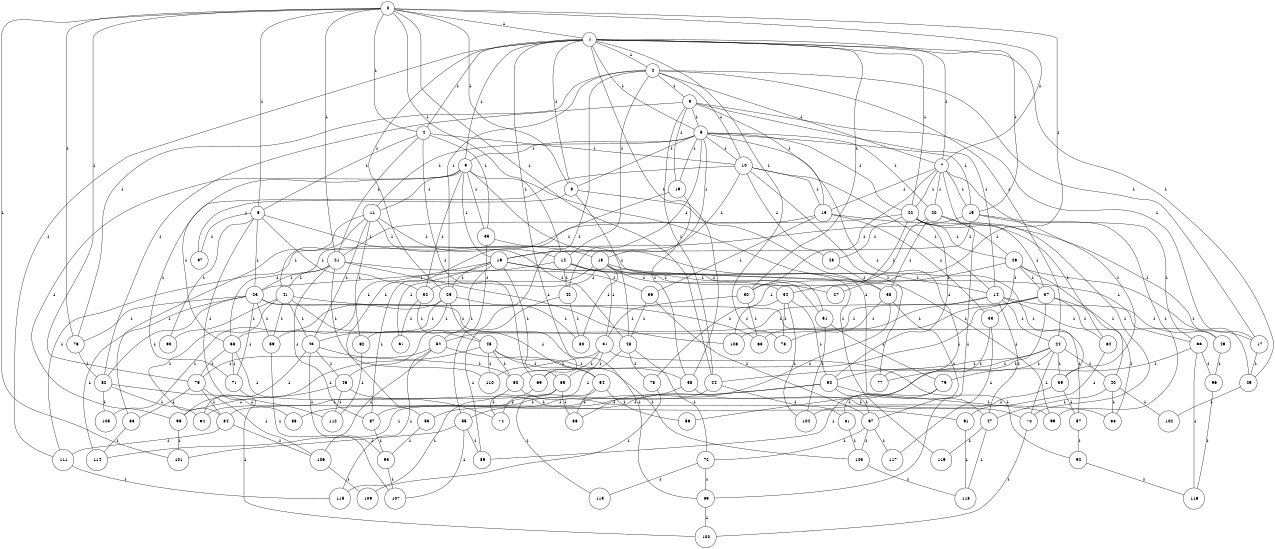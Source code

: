 graph G {
size="8.5,11;"
ratio = "expand;"
fixedsize="true;"
overlap="scale;"
node[shape=circle,width=.12,hight=.12,fontsize=12]
edge[fontsize=12]

0[label=" 0" color=black, pos="1.6667864,1.7824268!"];
1[label=" 1" color=black, pos="2.9961972,0.80103081!"];
2[label=" 2" color=black, pos="0.012705567,0.31980054!"];
3[label=" 3" color=black, pos="0.33641681,2.4461374!"];
4[label=" 4" color=black, pos="2.7087025,0.25306746!"];
5[label=" 5" color=black, pos="2.0022287,0.52819402!"];
6[label=" 6" color=black, pos="2.0044121,0.97457344!"];
7[label=" 7" color=black, pos="0.21420033,0.094289111!"];
8[label=" 8" color=black, pos="1.10362,0.67479096!"];
9[label=" 9" color=black, pos="2.6222004,2.7440584!"];
10[label=" 10" color=black, pos="0.3750127,0.45274727!"];
11[label=" 11" color=black, pos="2.7363072,2.4285282!"];
12[label=" 12" color=black, pos="1.8745867,0.29811896!"];
13[label=" 13" color=black, pos="2.7164888,2.3959458!"];
14[label=" 14" color=black, pos="2.2207321,2.4410571!"];
15[label=" 15" color=black, pos="2.5067675,1.3159191!"];
16[label=" 16" color=black, pos="0.41206215,2.7102047!"];
17[label=" 17" color=black, pos="0.46653186,0.66916853!"];
18[label=" 18" color=black, pos="2.5181221,2.5529741!"];
19[label=" 19" color=black, pos="1.0208005,1.699439!"];
20[label=" 20" color=black, pos="2.6630979,2.7722026!"];
21[label=" 21" color=black, pos="1.8238709,1.1004876!"];
22[label=" 22" color=black, pos="2.5386676,0.47953542!"];
23[label=" 23" color=black, pos="1.076891,2.6558226!"];
24[label=" 24" color=black, pos="1.7861647,1.5232157!"];
25[label=" 25" color=black, pos="0.82029054,2.0942411!"];
26[label=" 26" color=black, pos="1.3143,1.592842!"];
27[label=" 27" color=black, pos="1.6287174,2.2304876!"];
28[label=" 28" color=black, pos="0.28983891,2.671402!"];
29[label=" 29" color=black, pos="0.17083852,2.1583129!"];
30[label=" 30" color=black, pos="1.3134344,1.7549413!"];
31[label=" 31" color=black, pos="2.4333029,1.8792784!"];
32[label=" 32" color=black, pos="2.7767913,2.472164!"];
33[label=" 33" color=black, pos="0.59487832,1.9354945!"];
34[label=" 34" color=black, pos="1.2136203,0.24427877!"];
35[label=" 35" color=black, pos="0.82061744,1.1341529!"];
36[label=" 36" color=black, pos="2.4774565,1.2241662!"];
37[label=" 37" color=black, pos="1.5774446,2.3578012!"];
38[label=" 38" color=black, pos="2.0203274,1.2812043!"];
39[label=" 39" color=black, pos="2.5235064,2.6730978!"];
40[label=" 40" color=black, pos="0.56297683,1.8973795!"];
41[label=" 41" color=black, pos="0.7116669,0.067033469!"];
42[label=" 42" color=black, pos="0.36121051,2.7676248!"];
43[label=" 43" color=black, pos="2.7860786,1.2922843!"];
44[label=" 44" color=black, pos="2.7073327,2.9118302!"];
45[label=" 45" color=black, pos="2.8989296,1.1756563!"];
46[label=" 46" color=black, pos="0.38237385,2.3728872!"];
47[label=" 47" color=black, pos="0.61734324,1.2061779!"];
48[label=" 48" color=black, pos="1.1912468,1.3381752!"];
49[label=" 49" color=black, pos="2.9364315,2.8282009!"];
50[label=" 50" color=black, pos="2.7165209,0.47946994!"];
51[label=" 51" color=black, pos="2.4976034,0.76613469!"];
52[label=" 52" color=black, pos="1.2882048,1.4897134!"];
53[label=" 53" color=black, pos="1.9475963,2.1063914!"];
54[label=" 54" color=black, pos="0.12223022,1.2358504!"];
55[label=" 55" color=black, pos="1.5252636,1.9198935!"];
56[label=" 56" color=black, pos="2.5455857,2.6194241!"];
57[label=" 57" color=black, pos="1.6632775,1.7796592!"];
58[label=" 58" color=black, pos="0.043450624,1.8823979!"];
59[label=" 59" color=black, pos="0.030883387,0.74599015!"];
60[label=" 60" color=black, pos="2.3264975,1.5062225!"];
61[label=" 61" color=black, pos="1.9010733,1.6040639!"];
62[label=" 62" color=black, pos="0.091892486,0.76287697!"];
63[label=" 63" color=black, pos="0.2819425,2.3336665!"];
64[label=" 64" color=black, pos="0.94083926,2.3095454!"];
65[label=" 65" color=black, pos="1.4007156,1.9839151!"];
66[label=" 66" color=black, pos="0.34833378,0.98522025!"];
67[label=" 67" color=black, pos="2.5148457,1.6983053!"];
68[label=" 68" color=black, pos="0.96691399,2.1154369!"];
69[label=" 69" color=black, pos="2.8171417,1.8912908!"];
70[label=" 70" color=black, pos="1.559415,0.52619029!"];
71[label=" 71" color=black, pos="1.3369382,2.6688857!"];
72[label=" 72" color=black, pos="0.81294743,1.8818942!"];
73[label=" 73" color=black, pos="0.067635808,2.6578292!"];
74[label=" 74" color=black, pos="0.73212237,0.79518675!"];
75[label=" 75" color=black, pos="0.37425987,2.0883112!"];
76[label=" 76" color=black, pos="1.6980199,0.20916112!"];
77[label=" 77" color=black, pos="1.9232489,1.4241958!"];
78[label=" 78" color=black, pos="1.7546196,2.3240214!"];
79[label=" 79" color=black, pos="1.8102429,1.3693354!"];
80[label=" 80" color=black, pos="1.9713383,0.83685333!"];
81[label=" 81" color=black, pos="0.11703891,0.45494368!"];
82[label=" 82" color=black, pos="2.137732,1.0961293!"];
83[label=" 83" color=black, pos="1.7436225,1.8531658!"];
84[label=" 84" color=black, pos="0.38818859,0.95680397!"];
85[label=" 85" color=black, pos="1.1627788,0.79410135!"];
86[label=" 86" color=black, pos="0.33138585,2.0089563!"];
87[label=" 87" color=black, pos="2.1110298,2.7648191!"];
88[label=" 88" color=black, pos="1.6295212,2.1213422!"];
89[label=" 89" color=black, pos="2.096355,0.59572137!"];
90[label=" 90" color=black, pos="1.8264163,0.7460789!"];
91[label=" 91" color=black, pos="2.8762912,0.011681193!"];
92[label=" 92" color=black, pos="1.6615716,1.5759172!"];
93[label=" 93" color=black, pos="1.3494849,1.7417488!"];
94[label=" 94" color=black, pos="0.48814132,0.82249953!"];
95[label=" 95" color=black, pos="1.1289966,0.68153929!"];
96[label=" 96" color=black, pos="2.188991,2.5050779!"];
97[label=" 97" color=black, pos="1.3791674,0.51943292!"];
98[label=" 98" color=black, pos="1.79265,0.77562257!"];
99[label=" 99" color=black, pos="2.8647565,1.9334209!"];
100[label=" 100" color=black, pos="0.75578893,0.35067841!"];
101[label=" 101" color=black, pos="0.87935675,0.78614465!"];
102[label=" 102" color=black, pos="2.8431322,0.96666923!"];
103[label=" 103" color=black, pos="0.19596277,2.7306466!"];
104[label=" 104" color=black, pos="2.45109,1.6702997!"];
105[label=" 105" color=black, pos="2.3365238,1.0358412!"];
106[label=" 106" color=black, pos="2.4552444,2.7981149!"];
107[label=" 107" color=black, pos="0.59876753,2.846329!"];
108[label=" 108" color=black, pos="1.240874,0.45983032!"];
109[label=" 109" color=black, pos="1.2894345,0.4877288!"];
110[label=" 110" color=black, pos="1.8546191,2.1046955!"];
111[label=" 111" color=black, pos="0.10260655,1.4355357!"];
112[label=" 112" color=black, pos="1.0710666,1.383954!"];
113[label=" 113" color=black, pos="2.2955679,0.53676417!"];
114[label=" 114" color=black, pos="1.231259,1.0708133!"];
115[label=" 115" color=black, pos="0.06641487,1.184583!"];
116[label=" 116" color=black, pos="0.11414961,1.4275196!"];
117[label=" 117" color=black, pos="2.8903883,2.5361508!"];
118[label=" 118" color=black, pos="2.3696464,2.7955893!"];
119[label=" 119" color=black, pos="1.4761885,1.0259495!"];
0--1[label="1"]
0--4[label="1"]
0--6[label="1"]
0--7[label="1"]
0--8[label="1"]
0--12[label="1"]
0--21[label="1"]
0--27[label="1"]
0--44[label="1"]
0--75[label="1"]
0--76[label="1"]
0--101[label="1"]
1--2[label="1"]
1--4[label="1"]
1--5[label="1"]
1--7[label="1"]
1--8[label="1"]
1--9[label="1"]
1--15[label="1"]
1--22[label="1"]
1--25[label="1"]
1--29[label="1"]
1--30[label="1"]
1--58[label="1"]
1--69[label="1"]
1--73[label="1"]
1--111[label="1"]
2--3[label="1"]
2--7[label="1"]
2--10[label="1"]
2--12[label="1"]
2--17[label="1"]
2--24[label="1"]
2--25[label="1"]
2--55[label="1"]
2--76[label="1"]
3--5[label="1"]
3--13[label="1"]
3--14[label="1"]
3--17[label="1"]
3--19[label="1"]
3--44[label="1"]
3--82[label="1"]
4--6[label="1"]
4--10[label="1"]
4--21[label="1"]
4--35[label="1"]
4--69[label="1"]
5--8[label="1"]
5--9[label="1"]
5--10[label="1"]
5--11[label="1"]
5--15[label="1"]
5--18[label="1"]
5--19[label="1"]
5--20[label="1"]
5--22[label="1"]
5--42[label="1"]
5--77[label="1"]
6--18[label="1"]
6--23[label="1"]
6--32[label="1"]
6--90[label="1"]
6--97[label="1"]
6--112[label="1"]
7--13[label="1"]
7--15[label="1"]
7--20[label="1"]
7--22[label="1"]
7--30[label="1"]
7--39[label="1"]
7--89[label="1"]
8--47[label="1"]
8--48[label="1"]
8--97[label="1"]
9--11[label="1"]
9--16[label="1"]
9--32[label="1"]
9--35[label="1"]
9--38[label="1"]
9--68[label="1"]
9--95[label="1"]
9--119[label="1"]
10--13[label="1"]
10--14[label="1"]
10--16[label="1"]
10--28[label="1"]
10--71[label="1"]
10--77[label="1"]
11--12[label="1"]
11--41[label="1"]
11--43[label="1"]
11--48[label="1"]
11--62[label="1"]
11--83[label="1"]
12--14[label="1"]
12--23[label="1"]
12--31[label="1"]
12--42[label="1"]
12--99[label="1"]
13--21[label="1"]
13--33[label="1"]
13--36[label="1"]
13--64[label="1"]
14--17[label="1"]
14--24[label="1"]
14--47[label="1"]
14--49[label="1"]
14--52[label="1"]
14--108[label="1"]
15--16[label="1"]
15--66[label="1"]
15--99[label="1"]
15--111[label="1"]
16--25[label="1"]
16--27[label="1"]
16--46[label="1"]
16--59[label="1"]
16--65[label="1"]
16--66[label="1"]
16--87[label="1"]
17--29[label="1"]
18--32[label="1"]
18--34[label="1"]
18--39[label="1"]
18--51[label="1"]
18--61[label="1"]
18--80[label="1"]
19--53[label="1"]
19--58[label="1"]
20--26[label="1"]
20--38[label="1"]
20--70[label="1"]
20--78[label="1"]
21--23[label="1"]
21--36[label="1"]
21--41[label="1"]
21--87[label="1"]
21--108[label="1"]
21--110[label="1"]
22--26[label="1"]
22--28[label="1"]
22--34[label="1"]
22--37[label="1"]
22--49[label="1"]
22--50[label="1"]
22--68[label="1"]
23--57[label="1"]
23--59[label="1"]
23--71[label="1"]
23--76[label="1"]
23--82[label="1"]
23--89[label="1"]
23--114[label="1"]
24--39[label="1"]
24--40[label="1"]
24--44[label="1"]
24--50[label="1"]
24--70[label="1"]
24--77[label="1"]
25--45[label="1"]
25--62[label="1"]
25--68[label="1"]
25--80[label="1"]
25--105[label="1"]
26--29[label="1"]
26--30[label="1"]
26--33[label="1"]
26--37[label="1"]
26--40[label="1"]
28--38[label="1"]
29--102[label="1"]
30--31[label="1"]
30--63[label="1"]
31--65[label="1"]
31--69[label="1"]
31--92[label="1"]
31--110[label="1"]
32--45[label="1"]
32--61[label="1"]
33--56[label="1"]
33--117[label="1"]
34--50[label="1"]
34--73[label="1"]
34--104[label="1"]
34--108[label="1"]
35--51[label="1"]
35--52[label="1"]
36--48[label="1"]
36--67[label="1"]
37--43[label="1"]
37--60[label="1"]
37--63[label="1"]
37--64[label="1"]
37--88[label="1"]
37--98[label="1"]
38--67[label="1"]
38--73[label="1"]
38--86[label="1"]
39--57[label="1"]
39--104[label="1"]
40--47[label="1"]
40--98[label="1"]
40--102[label="1"]
41--43[label="1"]
41--54[label="1"]
41--59[label="1"]
41--63[label="1"]
41--84[label="1"]
41--90[label="1"]
42--80[label="1"]
42--85[label="1"]
43--46[label="1"]
43--60[label="1"]
43--93[label="1"]
43--94[label="1"]
44--55[label="1"]
44--81[label="1"]
45--54[label="1"]
45--58[label="1"]
45--60[label="1"]
45--95[label="1"]
45--110[label="1"]
46--91[label="1"]
46--95[label="1"]
46--112[label="1"]
47--118[label="1"]
47--119[label="1"]
48--72[label="1"]
48--78[label="1"]
48--84[label="1"]
49--96[label="1"]
50--53[label="1"]
50--67[label="1"]
50--99[label="1"]
50--114[label="1"]
51--79[label="1"]
51--104[label="1"]
52--75[label="1"]
52--103[label="1"]
52--106[label="1"]
52--115[label="1"]
53--93[label="1"]
54--56[label="1"]
54--86[label="1"]
54--113[label="1"]
55--85[label="1"]
55--101[label="1"]
55--107[label="1"]
57--92[label="1"]
58--70[label="1"]
58--87[label="1"]
59--107[label="1"]
60--98[label="1"]
60--115[label="1"]
62--112[label="1"]
64--91[label="1"]
65--74[label="1"]
65--86[label="1"]
65--94[label="1"]
66--79[label="1"]
66--96[label="1"]
66--116[label="1"]
67--72[label="1"]
67--103[label="1"]
67--117[label="1"]
68--71[label="1"]
68--74[label="1"]
68--75[label="1"]
69--74[label="1"]
70--100[label="1"]
71--100[label="1"]
72--89[label="1"]
72--113[label="1"]
75--83[label="1"]
75--84[label="1"]
75--106[label="1"]
76--82[label="1"]
78--109[label="1"]
79--81[label="1"]
79--85[label="1"]
81--103[label="1"]
82--88[label="1"]
82--94[label="1"]
82--105[label="1"]
83--114[label="1"]
84--106[label="1"]
84--111[label="1"]
87--93[label="1"]
89--100[label="1"]
91--118[label="1"]
92--116[label="1"]
93--107[label="1"]
95--101[label="1"]
96--116[label="1"]
103--118[label="1"]
106--109[label="1"]
111--115[label="1"]

}
